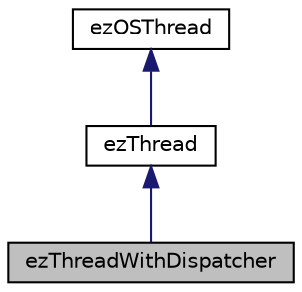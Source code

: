 digraph "ezThreadWithDispatcher"
{
 // LATEX_PDF_SIZE
  edge [fontname="Helvetica",fontsize="10",labelfontname="Helvetica",labelfontsize="10"];
  node [fontname="Helvetica",fontsize="10",shape=record];
  Node1 [label="ezThreadWithDispatcher",height=0.2,width=0.4,color="black", fillcolor="grey75", style="filled", fontcolor="black",tooltip="This class is the base class for threads which need dispatching of calls."];
  Node2 -> Node1 [dir="back",color="midnightblue",fontsize="10",style="solid",fontname="Helvetica"];
  Node2 [label="ezThread",height=0.2,width=0.4,color="black", fillcolor="white", style="filled",URL="$d2/d18/classez_thread.htm",tooltip="This class is the base class for platform independent long running threads."];
  Node3 -> Node2 [dir="back",color="midnightblue",fontsize="10",style="solid",fontname="Helvetica"];
  Node3 [label="ezOSThread",height=0.2,width=0.4,color="black", fillcolor="white", style="filled",URL="$dc/dee/classez_o_s_thread.htm",tooltip="Implementation of a thread."];
}
